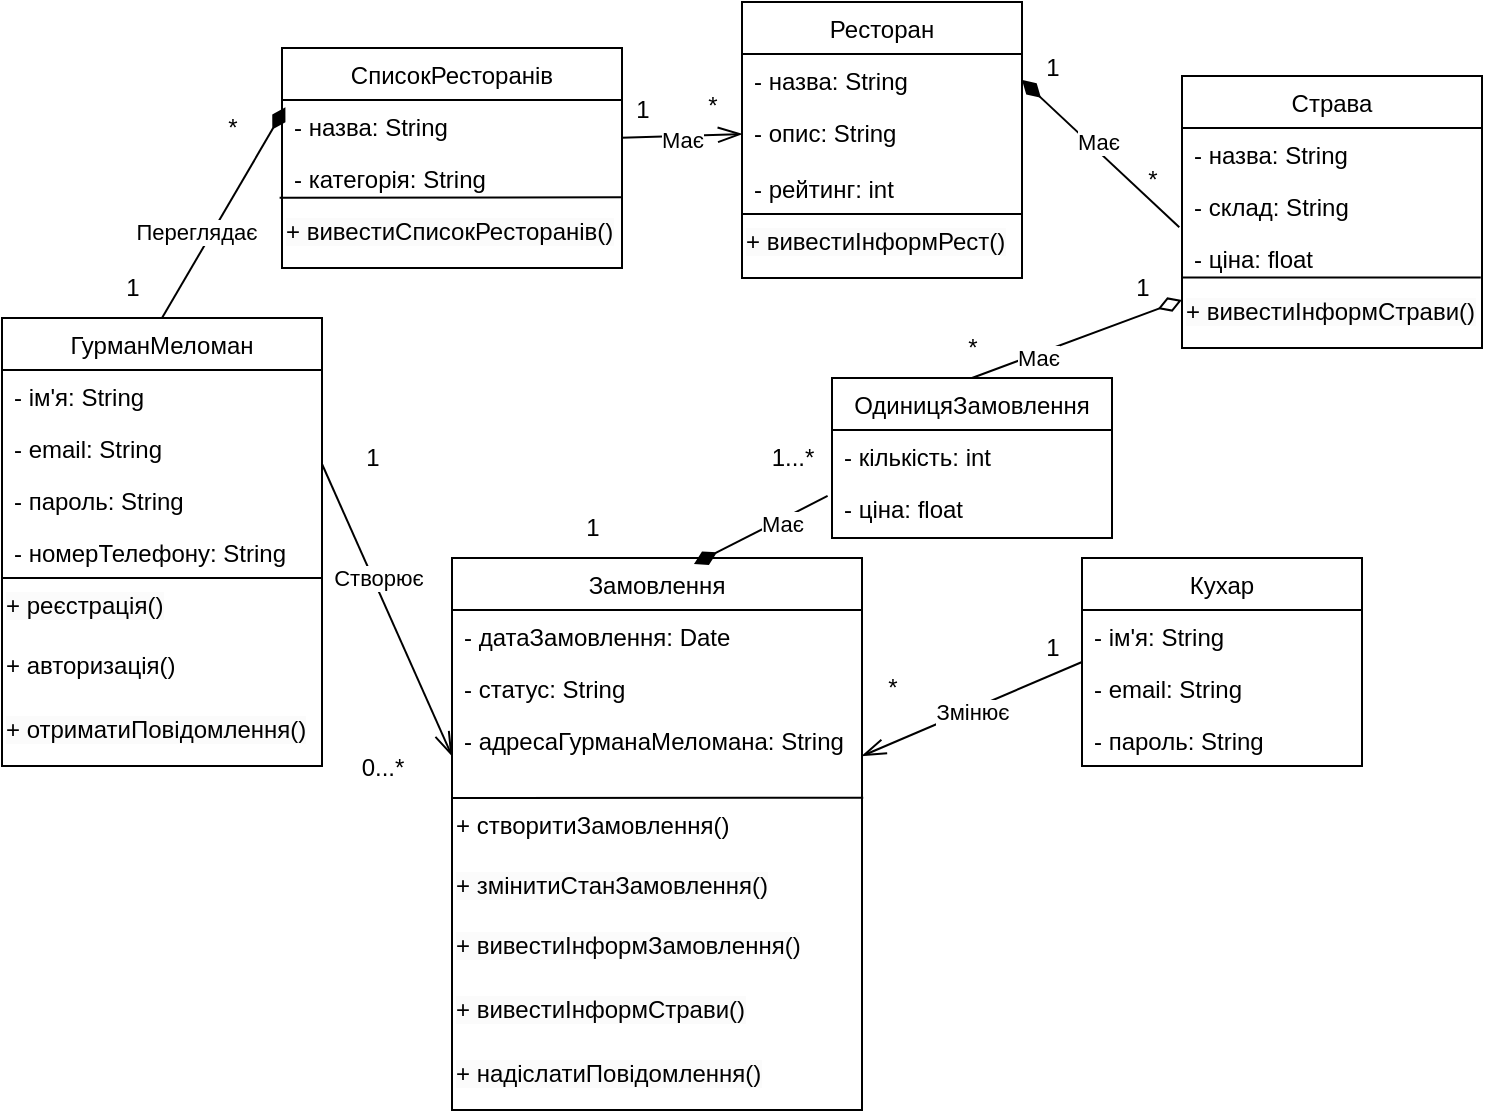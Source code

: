<?xml version="1.0" encoding="UTF-8"?>
<mxfile version="22.0.6" type="github">
  <diagram name="Page-1" id="BlsuVlVsbwXlEs-yFqhs">
    <mxGraphModel dx="1323" dy="1926" grid="1" gridSize="10" guides="1" tooltips="1" connect="1" arrows="1" fold="1" page="1" pageScale="1" pageWidth="827" pageHeight="1169" math="0" shadow="0">
      <root>
        <mxCell id="0" />
        <mxCell id="1" parent="0" />
        <mxCell id="Stn_KS0YkFecWgX_XbgV-3" value="ГурманМеломан" style="swimlane;fontStyle=0;childLayout=stackLayout;horizontal=1;startSize=26;fillColor=none;horizontalStack=0;resizeParent=1;resizeParentMax=0;resizeLast=0;collapsible=1;marginBottom=0;" parent="1" vertex="1">
          <mxGeometry x="10" y="-940" width="160" height="224" as="geometry" />
        </mxCell>
        <mxCell id="F0vPUy0X0zAKtHE-WmFd-4" value="- ім&#39;я: String" style="text;strokeColor=none;fillColor=none;align=left;verticalAlign=top;spacingLeft=4;spacingRight=4;overflow=hidden;rotatable=0;points=[[0,0.5],[1,0.5]];portConstraint=eastwest;" parent="Stn_KS0YkFecWgX_XbgV-3" vertex="1">
          <mxGeometry y="26" width="160" height="26" as="geometry" />
        </mxCell>
        <mxCell id="Stn_KS0YkFecWgX_XbgV-5" value="- email: String" style="text;strokeColor=none;fillColor=none;align=left;verticalAlign=top;spacingLeft=4;spacingRight=4;overflow=hidden;rotatable=0;points=[[0,0.5],[1,0.5]];portConstraint=eastwest;" parent="Stn_KS0YkFecWgX_XbgV-3" vertex="1">
          <mxGeometry y="52" width="160" height="26" as="geometry" />
        </mxCell>
        <mxCell id="Stn_KS0YkFecWgX_XbgV-7" value="- пароль: String" style="text;strokeColor=none;fillColor=none;align=left;verticalAlign=top;spacingLeft=4;spacingRight=4;overflow=hidden;rotatable=0;points=[[0,0.5],[1,0.5]];portConstraint=eastwest;" parent="Stn_KS0YkFecWgX_XbgV-3" vertex="1">
          <mxGeometry y="78" width="160" height="26" as="geometry" />
        </mxCell>
        <mxCell id="Stn_KS0YkFecWgX_XbgV-8" value="- номерТелефону: String" style="text;strokeColor=none;fillColor=none;align=left;verticalAlign=top;spacingLeft=4;spacingRight=4;overflow=hidden;rotatable=0;points=[[0,0.5],[1,0.5]];portConstraint=eastwest;perimeterSpacing=1;" parent="Stn_KS0YkFecWgX_XbgV-3" vertex="1">
          <mxGeometry y="104" width="160" height="26" as="geometry" />
        </mxCell>
        <mxCell id="F0vPUy0X0zAKtHE-WmFd-44" value="" style="endArrow=none;html=1;rounded=0;entryX=1;entryY=0;entryDx=0;entryDy=0;" parent="Stn_KS0YkFecWgX_XbgV-3" target="F0vPUy0X0zAKtHE-WmFd-42" edge="1">
          <mxGeometry width="50" height="50" relative="1" as="geometry">
            <mxPoint y="130" as="sourcePoint" />
            <mxPoint x="60" y="130" as="targetPoint" />
          </mxGeometry>
        </mxCell>
        <mxCell id="F0vPUy0X0zAKtHE-WmFd-42" value="&lt;span style=&quot;color: rgb(0, 0, 0); font-family: Helvetica; font-size: 12px; font-style: normal; font-variant-ligatures: normal; font-variant-caps: normal; font-weight: 400; letter-spacing: normal; orphans: 2; text-align: left; text-indent: 0px; text-transform: none; widows: 2; word-spacing: 0px; -webkit-text-stroke-width: 0px; background-color: rgb(251, 251, 251); text-decoration-thickness: initial; text-decoration-style: initial; text-decoration-color: initial; float: none; display: inline !important;&quot;&gt;+ реєстрація()&lt;/span&gt;" style="text;whiteSpace=wrap;html=1;" parent="Stn_KS0YkFecWgX_XbgV-3" vertex="1">
          <mxGeometry y="130" width="160" height="30" as="geometry" />
        </mxCell>
        <mxCell id="fWJmb63z4sWidatcw7Hr-1" value="+ авторизація()" style="text;whiteSpace=wrap;html=1;" vertex="1" parent="Stn_KS0YkFecWgX_XbgV-3">
          <mxGeometry y="160" width="160" height="32" as="geometry" />
        </mxCell>
        <mxCell id="F0vPUy0X0zAKtHE-WmFd-39" value="&lt;span style=&quot;color: rgb(0, 0, 0); font-family: Helvetica; font-size: 12px; font-style: normal; font-variant-ligatures: normal; font-variant-caps: normal; font-weight: 400; letter-spacing: normal; orphans: 2; text-align: left; text-indent: 0px; text-transform: none; widows: 2; word-spacing: 0px; -webkit-text-stroke-width: 0px; background-color: rgb(251, 251, 251); text-decoration-thickness: initial; text-decoration-style: initial; text-decoration-color: initial; float: none; display: inline !important;&quot;&gt;+ отриматиПовідомлення()&lt;/span&gt;" style="text;whiteSpace=wrap;html=1;" parent="Stn_KS0YkFecWgX_XbgV-3" vertex="1">
          <mxGeometry y="192" width="160" height="32" as="geometry" />
        </mxCell>
        <mxCell id="Stn_KS0YkFecWgX_XbgV-9" value="Кухар" style="swimlane;fontStyle=0;childLayout=stackLayout;horizontal=1;startSize=26;fillColor=none;horizontalStack=0;resizeParent=1;resizeParentMax=0;resizeLast=0;collapsible=1;marginBottom=0;" parent="1" vertex="1">
          <mxGeometry x="550" y="-820" width="140" height="104" as="geometry" />
        </mxCell>
        <mxCell id="Stn_KS0YkFecWgX_XbgV-10" value="- ім&#39;я: String" style="text;strokeColor=none;fillColor=none;align=left;verticalAlign=top;spacingLeft=4;spacingRight=4;overflow=hidden;rotatable=0;points=[[0,0.5],[1,0.5]];portConstraint=eastwest;" parent="Stn_KS0YkFecWgX_XbgV-9" vertex="1">
          <mxGeometry y="26" width="140" height="26" as="geometry" />
        </mxCell>
        <mxCell id="Stn_KS0YkFecWgX_XbgV-11" value="- email: String" style="text;strokeColor=none;fillColor=none;align=left;verticalAlign=top;spacingLeft=4;spacingRight=4;overflow=hidden;rotatable=0;points=[[0,0.5],[1,0.5]];portConstraint=eastwest;" parent="Stn_KS0YkFecWgX_XbgV-9" vertex="1">
          <mxGeometry y="52" width="140" height="26" as="geometry" />
        </mxCell>
        <mxCell id="Stn_KS0YkFecWgX_XbgV-12" value="- пароль: String" style="text;strokeColor=none;fillColor=none;align=left;verticalAlign=top;spacingLeft=4;spacingRight=4;overflow=hidden;rotatable=0;points=[[0,0.5],[1,0.5]];portConstraint=eastwest;" parent="Stn_KS0YkFecWgX_XbgV-9" vertex="1">
          <mxGeometry y="78" width="140" height="26" as="geometry" />
        </mxCell>
        <mxCell id="Stn_KS0YkFecWgX_XbgV-13" value="СписокРесторанів" style="swimlane;fontStyle=0;childLayout=stackLayout;horizontal=1;startSize=26;fillColor=none;horizontalStack=0;resizeParent=1;resizeParentMax=0;resizeLast=0;collapsible=1;marginBottom=0;" parent="1" vertex="1">
          <mxGeometry x="150" y="-1075" width="170" height="110" as="geometry" />
        </mxCell>
        <mxCell id="Stn_KS0YkFecWgX_XbgV-15" value="- назва: String" style="text;strokeColor=none;fillColor=none;align=left;verticalAlign=top;spacingLeft=4;spacingRight=4;overflow=hidden;rotatable=0;points=[[0,0.5],[1,0.5]];portConstraint=eastwest;" parent="Stn_KS0YkFecWgX_XbgV-13" vertex="1">
          <mxGeometry y="26" width="170" height="26" as="geometry" />
        </mxCell>
        <mxCell id="Stn_KS0YkFecWgX_XbgV-16" value="- категорія: String" style="text;strokeColor=none;fillColor=none;align=left;verticalAlign=top;spacingLeft=4;spacingRight=4;overflow=hidden;rotatable=0;points=[[0,0.5],[1,0.5]];portConstraint=eastwest;" parent="Stn_KS0YkFecWgX_XbgV-13" vertex="1">
          <mxGeometry y="52" width="170" height="26" as="geometry" />
        </mxCell>
        <mxCell id="F0vPUy0X0zAKtHE-WmFd-46" value="" style="endArrow=none;html=1;rounded=0;entryX=0.997;entryY=0.871;entryDx=0;entryDy=0;entryPerimeter=0;exitX=-0.007;exitY=-0.097;exitDx=0;exitDy=0;exitPerimeter=0;" parent="Stn_KS0YkFecWgX_XbgV-13" source="F0vPUy0X0zAKtHE-WmFd-33" target="Stn_KS0YkFecWgX_XbgV-16" edge="1">
          <mxGeometry width="50" height="50" relative="1" as="geometry">
            <mxPoint y="76.67" as="sourcePoint" />
            <mxPoint x="60" y="76.67" as="targetPoint" />
          </mxGeometry>
        </mxCell>
        <mxCell id="F0vPUy0X0zAKtHE-WmFd-33" value="&lt;span style=&quot;color: rgb(0, 0, 0); font-family: Helvetica; font-size: 12px; font-style: normal; font-variant-ligatures: normal; font-variant-caps: normal; font-weight: 400; letter-spacing: normal; orphans: 2; text-align: left; text-indent: 0px; text-transform: none; widows: 2; word-spacing: 0px; -webkit-text-stroke-width: 0px; background-color: rgb(251, 251, 251); text-decoration-thickness: initial; text-decoration-style: initial; text-decoration-color: initial; float: none; display: inline !important;&quot;&gt;+ вивестиСписокРесторанів()&lt;/span&gt;" style="text;whiteSpace=wrap;html=1;" parent="Stn_KS0YkFecWgX_XbgV-13" vertex="1">
          <mxGeometry y="78" width="170" height="32" as="geometry" />
        </mxCell>
        <mxCell id="F0vPUy0X0zAKtHE-WmFd-34" style="edgeStyle=orthogonalEdgeStyle;rounded=0;orthogonalLoop=1;jettySize=auto;html=1;exitX=0.5;exitY=1;exitDx=0;exitDy=0;" parent="Stn_KS0YkFecWgX_XbgV-13" source="F0vPUy0X0zAKtHE-WmFd-33" target="F0vPUy0X0zAKtHE-WmFd-33" edge="1">
          <mxGeometry relative="1" as="geometry" />
        </mxCell>
        <mxCell id="Stn_KS0YkFecWgX_XbgV-17" value="Ресторан" style="swimlane;fontStyle=0;childLayout=stackLayout;horizontal=1;startSize=26;fillColor=none;horizontalStack=0;resizeParent=1;resizeParentMax=0;resizeLast=0;collapsible=1;marginBottom=0;" parent="1" vertex="1">
          <mxGeometry x="380" y="-1098" width="140" height="138" as="geometry" />
        </mxCell>
        <mxCell id="Stn_KS0YkFecWgX_XbgV-18" value="- назва: String" style="text;strokeColor=none;fillColor=none;align=left;verticalAlign=top;spacingLeft=4;spacingRight=4;overflow=hidden;rotatable=0;points=[[0,0.5],[1,0.5]];portConstraint=eastwest;" parent="Stn_KS0YkFecWgX_XbgV-17" vertex="1">
          <mxGeometry y="26" width="140" height="26" as="geometry" />
        </mxCell>
        <mxCell id="Stn_KS0YkFecWgX_XbgV-20" value="- опис: String" style="text;strokeColor=none;fillColor=none;align=left;verticalAlign=top;spacingLeft=4;spacingRight=4;overflow=hidden;rotatable=0;points=[[0,0.5],[1,0.5]];portConstraint=eastwest;" parent="Stn_KS0YkFecWgX_XbgV-17" vertex="1">
          <mxGeometry y="52" width="140" height="28" as="geometry" />
        </mxCell>
        <mxCell id="Stn_KS0YkFecWgX_XbgV-21" value="- рейтинг: int" style="text;strokeColor=none;fillColor=none;align=left;verticalAlign=top;spacingLeft=4;spacingRight=4;overflow=hidden;rotatable=0;points=[[0,0.5],[1,0.5]];portConstraint=eastwest;" parent="Stn_KS0YkFecWgX_XbgV-17" vertex="1">
          <mxGeometry y="80" width="140" height="26" as="geometry" />
        </mxCell>
        <mxCell id="F0vPUy0X0zAKtHE-WmFd-43" value="" style="endArrow=none;html=1;rounded=0;entryX=1;entryY=0;entryDx=0;entryDy=0;" parent="Stn_KS0YkFecWgX_XbgV-17" target="F0vPUy0X0zAKtHE-WmFd-36" edge="1">
          <mxGeometry width="50" height="50" relative="1" as="geometry">
            <mxPoint y="106" as="sourcePoint" />
            <mxPoint x="60" y="106" as="targetPoint" />
          </mxGeometry>
        </mxCell>
        <mxCell id="F0vPUy0X0zAKtHE-WmFd-36" value="&lt;span style=&quot;color: rgb(0, 0, 0); font-family: Helvetica; font-size: 12px; font-style: normal; font-variant-ligatures: normal; font-variant-caps: normal; font-weight: 400; letter-spacing: normal; orphans: 2; text-align: left; text-indent: 0px; text-transform: none; widows: 2; word-spacing: 0px; -webkit-text-stroke-width: 0px; background-color: rgb(251, 251, 251); text-decoration-thickness: initial; text-decoration-style: initial; text-decoration-color: initial; float: none; display: inline !important;&quot;&gt;+ вивестиІнформРест()&lt;/span&gt;" style="text;whiteSpace=wrap;html=1;" parent="Stn_KS0YkFecWgX_XbgV-17" vertex="1">
          <mxGeometry y="106" width="140" height="32" as="geometry" />
        </mxCell>
        <mxCell id="Stn_KS0YkFecWgX_XbgV-23" value="Страва" style="swimlane;fontStyle=0;childLayout=stackLayout;horizontal=1;startSize=26;fillColor=none;horizontalStack=0;resizeParent=1;resizeParentMax=0;resizeLast=0;collapsible=1;marginBottom=0;" parent="1" vertex="1">
          <mxGeometry x="600" y="-1061" width="150" height="136" as="geometry" />
        </mxCell>
        <mxCell id="F0vPUy0X0zAKtHE-WmFd-6" value="- назва: String" style="text;strokeColor=none;fillColor=none;align=left;verticalAlign=top;spacingLeft=4;spacingRight=4;overflow=hidden;rotatable=0;points=[[0,0.5],[1,0.5]];portConstraint=eastwest;" parent="Stn_KS0YkFecWgX_XbgV-23" vertex="1">
          <mxGeometry y="26" width="150" height="26" as="geometry" />
        </mxCell>
        <mxCell id="Stn_KS0YkFecWgX_XbgV-26" value="- склад: String" style="text;strokeColor=none;fillColor=none;align=left;verticalAlign=top;spacingLeft=4;spacingRight=4;overflow=hidden;rotatable=0;points=[[0,0.5],[1,0.5]];portConstraint=eastwest;" parent="Stn_KS0YkFecWgX_XbgV-23" vertex="1">
          <mxGeometry y="52" width="150" height="26" as="geometry" />
        </mxCell>
        <mxCell id="Stn_KS0YkFecWgX_XbgV-27" value="- ціна: float" style="text;strokeColor=none;fillColor=none;align=left;verticalAlign=top;spacingLeft=4;spacingRight=4;overflow=hidden;rotatable=0;points=[[0,0.5],[1,0.5]];portConstraint=eastwest;" parent="Stn_KS0YkFecWgX_XbgV-23" vertex="1">
          <mxGeometry y="78" width="150" height="26" as="geometry" />
        </mxCell>
        <mxCell id="F0vPUy0X0zAKtHE-WmFd-47" value="" style="endArrow=none;html=1;rounded=0;entryX=0.996;entryY=0.876;entryDx=0;entryDy=0;entryPerimeter=0;exitX=0.003;exitY=0.876;exitDx=0;exitDy=0;exitPerimeter=0;" parent="Stn_KS0YkFecWgX_XbgV-23" source="Stn_KS0YkFecWgX_XbgV-27" target="Stn_KS0YkFecWgX_XbgV-27" edge="1">
          <mxGeometry width="50" height="50" relative="1" as="geometry">
            <mxPoint y="104" as="sourcePoint" />
            <mxPoint x="60" y="104" as="targetPoint" />
          </mxGeometry>
        </mxCell>
        <mxCell id="F0vPUy0X0zAKtHE-WmFd-37" value="&lt;span style=&quot;color: rgb(0, 0, 0); font-family: Helvetica; font-size: 12px; font-style: normal; font-variant-ligatures: normal; font-variant-caps: normal; font-weight: 400; letter-spacing: normal; orphans: 2; text-align: left; text-indent: 0px; text-transform: none; widows: 2; word-spacing: 0px; -webkit-text-stroke-width: 0px; background-color: rgb(251, 251, 251); text-decoration-thickness: initial; text-decoration-style: initial; text-decoration-color: initial; float: none; display: inline !important;&quot;&gt;+ вивестиІнформСтрави()&lt;/span&gt;" style="text;whiteSpace=wrap;html=1;" parent="Stn_KS0YkFecWgX_XbgV-23" vertex="1">
          <mxGeometry y="104" width="150" height="32" as="geometry" />
        </mxCell>
        <mxCell id="Stn_KS0YkFecWgX_XbgV-29" value="Замовлення" style="swimlane;fontStyle=0;childLayout=stackLayout;horizontal=1;startSize=26;fillColor=none;horizontalStack=0;resizeParent=1;resizeParentMax=0;resizeLast=0;collapsible=1;marginBottom=0;" parent="1" vertex="1">
          <mxGeometry x="235" y="-820" width="205" height="276" as="geometry" />
        </mxCell>
        <mxCell id="Stn_KS0YkFecWgX_XbgV-30" value="- датаЗамовлення: Date" style="text;strokeColor=none;fillColor=none;align=left;verticalAlign=top;spacingLeft=4;spacingRight=4;overflow=hidden;rotatable=0;points=[[0,0.5],[1,0.5]];portConstraint=eastwest;" parent="Stn_KS0YkFecWgX_XbgV-29" vertex="1">
          <mxGeometry y="26" width="205" height="26" as="geometry" />
        </mxCell>
        <mxCell id="Stn_KS0YkFecWgX_XbgV-31" value="- статус: String" style="text;strokeColor=none;fillColor=none;align=left;verticalAlign=top;spacingLeft=4;spacingRight=4;overflow=hidden;rotatable=0;points=[[0,0.5],[1,0.5]];portConstraint=eastwest;" parent="Stn_KS0YkFecWgX_XbgV-29" vertex="1">
          <mxGeometry y="52" width="205" height="26" as="geometry" />
        </mxCell>
        <mxCell id="Stn_KS0YkFecWgX_XbgV-32" value="- адресаГурманаМеломана: String" style="text;strokeColor=none;fillColor=none;align=left;verticalAlign=top;spacingLeft=4;spacingRight=4;overflow=hidden;rotatable=0;points=[[0,0.5],[1,0.5]];portConstraint=eastwest;" parent="Stn_KS0YkFecWgX_XbgV-29" vertex="1">
          <mxGeometry y="78" width="205" height="42" as="geometry" />
        </mxCell>
        <mxCell id="F0vPUy0X0zAKtHE-WmFd-45" value="" style="endArrow=none;html=1;rounded=0;entryX=1.003;entryY=0.998;entryDx=0;entryDy=0;entryPerimeter=0;" parent="Stn_KS0YkFecWgX_XbgV-29" edge="1" target="Stn_KS0YkFecWgX_XbgV-32">
          <mxGeometry width="50" height="50" relative="1" as="geometry">
            <mxPoint y="120" as="sourcePoint" />
            <mxPoint x="175" y="120" as="targetPoint" />
          </mxGeometry>
        </mxCell>
        <mxCell id="F0vPUy0X0zAKtHE-WmFd-27" value="+ створитиЗамовлення()" style="text;whiteSpace=wrap;html=1;" parent="Stn_KS0YkFecWgX_XbgV-29" vertex="1">
          <mxGeometry y="120" width="205" height="30" as="geometry" />
        </mxCell>
        <mxCell id="F0vPUy0X0zAKtHE-WmFd-32" value="&lt;span style=&quot;color: rgb(0, 0, 0); font-family: Helvetica; font-size: 12px; font-style: normal; font-variant-ligatures: normal; font-variant-caps: normal; font-weight: 400; letter-spacing: normal; orphans: 2; text-align: left; text-indent: 0px; text-transform: none; widows: 2; word-spacing: 0px; -webkit-text-stroke-width: 0px; background-color: rgb(251, 251, 251); text-decoration-thickness: initial; text-decoration-style: initial; text-decoration-color: initial; float: none; display: inline !important;&quot;&gt;+ змінитиСтанЗамовлення()&lt;/span&gt;" style="text;whiteSpace=wrap;html=1;" parent="Stn_KS0YkFecWgX_XbgV-29" vertex="1">
          <mxGeometry y="150" width="205" height="30" as="geometry" />
        </mxCell>
        <mxCell id="F0vPUy0X0zAKtHE-WmFd-38" value="&lt;span style=&quot;color: rgb(0, 0, 0); font-family: Helvetica; font-size: 12px; font-style: normal; font-variant-ligatures: normal; font-variant-caps: normal; font-weight: 400; letter-spacing: normal; orphans: 2; text-align: left; text-indent: 0px; text-transform: none; widows: 2; word-spacing: 0px; -webkit-text-stroke-width: 0px; background-color: rgb(251, 251, 251); text-decoration-thickness: initial; text-decoration-style: initial; text-decoration-color: initial; float: none; display: inline !important;&quot;&gt;+ вивестиІнформЗамовлення()&lt;/span&gt;" style="text;whiteSpace=wrap;html=1;" parent="Stn_KS0YkFecWgX_XbgV-29" vertex="1">
          <mxGeometry y="180" width="205" height="32" as="geometry" />
        </mxCell>
        <mxCell id="F0vPUy0X0zAKtHE-WmFd-40" value="&lt;span style=&quot;color: rgb(0, 0, 0); font-family: Helvetica; font-size: 12px; font-style: normal; font-variant-ligatures: normal; font-variant-caps: normal; font-weight: 400; letter-spacing: normal; orphans: 2; text-align: left; text-indent: 0px; text-transform: none; widows: 2; word-spacing: 0px; -webkit-text-stroke-width: 0px; background-color: rgb(251, 251, 251); text-decoration-thickness: initial; text-decoration-style: initial; text-decoration-color: initial; float: none; display: inline !important;&quot;&gt;+ вивестиІнформСтрави()&lt;/span&gt;" style="text;whiteSpace=wrap;html=1;" parent="Stn_KS0YkFecWgX_XbgV-29" vertex="1">
          <mxGeometry y="212" width="205" height="32" as="geometry" />
        </mxCell>
        <mxCell id="F0vPUy0X0zAKtHE-WmFd-41" value="&lt;span style=&quot;color: rgb(0, 0, 0); font-family: Helvetica; font-size: 12px; font-style: normal; font-variant-ligatures: normal; font-variant-caps: normal; font-weight: 400; letter-spacing: normal; orphans: 2; text-align: left; text-indent: 0px; text-transform: none; widows: 2; word-spacing: 0px; -webkit-text-stroke-width: 0px; background-color: rgb(251, 251, 251); text-decoration-thickness: initial; text-decoration-style: initial; text-decoration-color: initial; float: none; display: inline !important;&quot;&gt;+ надіслатиПовідомлення()&lt;/span&gt;" style="text;whiteSpace=wrap;html=1;" parent="Stn_KS0YkFecWgX_XbgV-29" vertex="1">
          <mxGeometry y="244" width="205" height="32" as="geometry" />
        </mxCell>
        <mxCell id="Stn_KS0YkFecWgX_XbgV-33" style="rounded=0;orthogonalLoop=1;jettySize=auto;html=1;exitX=0.998;exitY=0.727;exitDx=0;exitDy=0;endArrow=openThin;endFill=0;endSize=10;startArrow=none;startFill=0;entryX=0;entryY=0.5;entryDx=0;entryDy=0;exitPerimeter=0;" parent="1" source="Stn_KS0YkFecWgX_XbgV-15" target="Stn_KS0YkFecWgX_XbgV-20" edge="1">
          <mxGeometry relative="1" as="geometry">
            <mxPoint x="303" y="-1022" as="sourcePoint" />
            <mxPoint x="380" y="-979" as="targetPoint" />
          </mxGeometry>
        </mxCell>
        <mxCell id="F0vPUy0X0zAKtHE-WmFd-25" value="Має" style="edgeLabel;html=1;align=center;verticalAlign=middle;resizable=0;points=[];" parent="Stn_KS0YkFecWgX_XbgV-33" vertex="1" connectable="0">
          <mxGeometry x="-0.003" y="-2" relative="1" as="geometry">
            <mxPoint as="offset" />
          </mxGeometry>
        </mxCell>
        <mxCell id="Stn_KS0YkFecWgX_XbgV-34" style="rounded=0;orthogonalLoop=1;jettySize=auto;html=1;exitX=1;exitY=0.5;exitDx=0;exitDy=0;entryX=-0.009;entryY=-0.092;entryDx=0;entryDy=0;endSize=10;endArrow=none;endFill=0;startArrow=diamondThin;startFill=1;startSize=10;entryPerimeter=0;" parent="1" source="Stn_KS0YkFecWgX_XbgV-18" target="Stn_KS0YkFecWgX_XbgV-27" edge="1">
          <mxGeometry relative="1" as="geometry">
            <mxPoint x="600" y="-944" as="targetPoint" />
          </mxGeometry>
        </mxCell>
        <mxCell id="F0vPUy0X0zAKtHE-WmFd-30" value="Має" style="edgeLabel;html=1;align=center;verticalAlign=middle;resizable=0;points=[];" parent="Stn_KS0YkFecWgX_XbgV-34" vertex="1" connectable="0">
          <mxGeometry x="-0.103" y="3" relative="1" as="geometry">
            <mxPoint as="offset" />
          </mxGeometry>
        </mxCell>
        <mxCell id="Stn_KS0YkFecWgX_XbgV-35" style="rounded=0;orthogonalLoop=1;jettySize=auto;html=1;exitX=0;exitY=0.5;exitDx=0;exitDy=0;entryX=1;entryY=-0.192;entryDx=0;entryDy=0;entryPerimeter=0;startArrow=openThin;startFill=0;endArrow=none;endFill=0;endSize=10;startSize=10;" parent="1" source="Stn_KS0YkFecWgX_XbgV-32" target="Stn_KS0YkFecWgX_XbgV-7" edge="1">
          <mxGeometry relative="1" as="geometry" />
        </mxCell>
        <mxCell id="F0vPUy0X0zAKtHE-WmFd-24" value="Створює" style="edgeLabel;html=1;align=center;verticalAlign=middle;resizable=0;points=[];" parent="Stn_KS0YkFecWgX_XbgV-35" vertex="1" connectable="0">
          <mxGeometry x="0.217" y="-2" relative="1" as="geometry">
            <mxPoint as="offset" />
          </mxGeometry>
        </mxCell>
        <mxCell id="Stn_KS0YkFecWgX_XbgV-36" style="rounded=0;orthogonalLoop=1;jettySize=auto;html=1;exitX=0.5;exitY=0;exitDx=0;exitDy=0;endArrow=diamondThin;endFill=0;endSize=10;entryX=0;entryY=0.25;entryDx=0;entryDy=0;startArrow=none;startFill=0;startSize=10;" parent="1" source="Stn_KS0YkFecWgX_XbgV-37" target="F0vPUy0X0zAKtHE-WmFd-37" edge="1">
          <mxGeometry relative="1" as="geometry">
            <mxPoint x="671.68" y="-928.01" as="targetPoint" />
          </mxGeometry>
        </mxCell>
        <mxCell id="F0vPUy0X0zAKtHE-WmFd-29" value="Має" style="edgeLabel;html=1;align=center;verticalAlign=middle;resizable=0;points=[];" parent="Stn_KS0YkFecWgX_XbgV-36" vertex="1" connectable="0">
          <mxGeometry x="0.209" y="-2" relative="1" as="geometry">
            <mxPoint x="-31" y="11" as="offset" />
          </mxGeometry>
        </mxCell>
        <mxCell id="Stn_KS0YkFecWgX_XbgV-37" value="ОдиницяЗамовлення" style="swimlane;fontStyle=0;childLayout=stackLayout;horizontal=1;startSize=26;fillColor=none;horizontalStack=0;resizeParent=1;resizeParentMax=0;resizeLast=0;collapsible=1;marginBottom=0;" parent="1" vertex="1">
          <mxGeometry x="425" y="-910" width="140" height="80" as="geometry">
            <mxRectangle x="910" y="-884" width="160" height="30" as="alternateBounds" />
          </mxGeometry>
        </mxCell>
        <mxCell id="Stn_KS0YkFecWgX_XbgV-38" value="- кількість: int" style="text;strokeColor=none;fillColor=none;align=left;verticalAlign=top;spacingLeft=4;spacingRight=4;overflow=hidden;rotatable=0;points=[[0,0.5],[1,0.5]];portConstraint=eastwest;" parent="Stn_KS0YkFecWgX_XbgV-37" vertex="1">
          <mxGeometry y="26" width="140" height="26" as="geometry" />
        </mxCell>
        <mxCell id="Stn_KS0YkFecWgX_XbgV-39" value="- ціна: float" style="text;strokeColor=none;fillColor=none;align=left;verticalAlign=top;spacingLeft=4;spacingRight=4;overflow=hidden;rotatable=0;points=[[0,0.5],[1,0.5]];portConstraint=eastwest;" parent="Stn_KS0YkFecWgX_XbgV-37" vertex="1">
          <mxGeometry y="52" width="140" height="28" as="geometry" />
        </mxCell>
        <mxCell id="Stn_KS0YkFecWgX_XbgV-40" style="rounded=0;orthogonalLoop=1;jettySize=auto;html=1;entryX=0.59;entryY=0.011;entryDx=0;entryDy=0;entryPerimeter=0;endArrow=diamondThin;endFill=1;strokeWidth=1;endSize=10;startArrow=none;startFill=0;exitX=0.945;exitY=1.133;exitDx=0;exitDy=0;exitPerimeter=0;" parent="1" source="Stn_KS0YkFecWgX_XbgV-44" target="Stn_KS0YkFecWgX_XbgV-29" edge="1">
          <mxGeometry relative="1" as="geometry">
            <mxPoint x="420" y="-840" as="sourcePoint" />
          </mxGeometry>
        </mxCell>
        <mxCell id="F0vPUy0X0zAKtHE-WmFd-28" value="Має" style="edgeLabel;html=1;align=center;verticalAlign=middle;resizable=0;points=[];" parent="Stn_KS0YkFecWgX_XbgV-40" vertex="1" connectable="0">
          <mxGeometry x="-0.274" y="2" relative="1" as="geometry">
            <mxPoint as="offset" />
          </mxGeometry>
        </mxCell>
        <mxCell id="Stn_KS0YkFecWgX_XbgV-41" style="rounded=0;orthogonalLoop=1;jettySize=auto;html=1;exitX=1;exitY=0.5;exitDx=0;exitDy=0;entryX=0;entryY=0.5;entryDx=0;entryDy=0;startArrow=openThin;startFill=0;endSize=10;endArrow=none;endFill=0;targetPerimeterSpacing=10;startSize=10;" parent="1" source="Stn_KS0YkFecWgX_XbgV-32" target="Stn_KS0YkFecWgX_XbgV-9" edge="1">
          <mxGeometry relative="1" as="geometry" />
        </mxCell>
        <mxCell id="F0vPUy0X0zAKtHE-WmFd-26" value="Змінює" style="edgeLabel;html=1;align=center;verticalAlign=middle;resizable=0;points=[];" parent="Stn_KS0YkFecWgX_XbgV-41" vertex="1" connectable="0">
          <mxGeometry x="-0.003" y="-1" relative="1" as="geometry">
            <mxPoint as="offset" />
          </mxGeometry>
        </mxCell>
        <mxCell id="Stn_KS0YkFecWgX_XbgV-43" value="1" style="text;html=1;align=center;verticalAlign=middle;resizable=0;points=[];autosize=1;strokeColor=none;fillColor=none;" parent="1" vertex="1">
          <mxGeometry x="315" y="-1059" width="30" height="30" as="geometry" />
        </mxCell>
        <mxCell id="Stn_KS0YkFecWgX_XbgV-44" value="1...*" style="text;html=1;align=center;verticalAlign=middle;resizable=0;points=[];autosize=1;strokeColor=none;fillColor=none;" parent="1" vertex="1">
          <mxGeometry x="385" y="-885" width="40" height="30" as="geometry" />
        </mxCell>
        <mxCell id="Stn_KS0YkFecWgX_XbgV-45" value="1" style="text;html=1;align=center;verticalAlign=middle;resizable=0;points=[];autosize=1;strokeColor=none;fillColor=none;" parent="1" vertex="1">
          <mxGeometry x="180" y="-885" width="30" height="30" as="geometry" />
        </mxCell>
        <mxCell id="Stn_KS0YkFecWgX_XbgV-46" value="1" style="text;html=1;align=center;verticalAlign=middle;resizable=0;points=[];autosize=1;strokeColor=none;fillColor=none;" parent="1" vertex="1">
          <mxGeometry x="290" y="-850" width="30" height="30" as="geometry" />
        </mxCell>
        <mxCell id="Stn_KS0YkFecWgX_XbgV-47" value="1" style="text;html=1;align=center;verticalAlign=middle;resizable=0;points=[];autosize=1;strokeColor=none;fillColor=none;" parent="1" vertex="1">
          <mxGeometry x="520" y="-790" width="30" height="30" as="geometry" />
        </mxCell>
        <mxCell id="Stn_KS0YkFecWgX_XbgV-48" value="*" style="text;html=1;align=center;verticalAlign=middle;resizable=0;points=[];autosize=1;strokeColor=none;fillColor=none;" parent="1" vertex="1">
          <mxGeometry x="440" y="-770" width="30" height="30" as="geometry" />
        </mxCell>
        <mxCell id="Stn_KS0YkFecWgX_XbgV-50" value="1" style="text;html=1;align=center;verticalAlign=middle;resizable=0;points=[];autosize=1;strokeColor=none;fillColor=none;" parent="1" vertex="1">
          <mxGeometry x="565" y="-970" width="30" height="30" as="geometry" />
        </mxCell>
        <mxCell id="Stn_KS0YkFecWgX_XbgV-51" value="1" style="text;html=1;align=center;verticalAlign=middle;resizable=0;points=[];autosize=1;strokeColor=none;fillColor=none;" parent="1" vertex="1">
          <mxGeometry x="520" y="-1080" width="30" height="30" as="geometry" />
        </mxCell>
        <mxCell id="F0vPUy0X0zAKtHE-WmFd-1" style="rounded=0;orthogonalLoop=1;jettySize=auto;html=1;exitX=0.5;exitY=0;exitDx=0;exitDy=0;entryX=0.01;entryY=0.138;entryDx=0;entryDy=0;entryPerimeter=0;endArrow=diamondThin;endFill=1;endSize=10;" parent="1" source="Stn_KS0YkFecWgX_XbgV-3" target="Stn_KS0YkFecWgX_XbgV-15" edge="1">
          <mxGeometry relative="1" as="geometry" />
        </mxCell>
        <mxCell id="F0vPUy0X0zAKtHE-WmFd-21" value="Переглядає" style="edgeLabel;html=1;align=center;verticalAlign=middle;resizable=0;points=[];" parent="F0vPUy0X0zAKtHE-WmFd-1" vertex="1" connectable="0">
          <mxGeometry x="-0.208" y="4" relative="1" as="geometry">
            <mxPoint x="-4" y="1" as="offset" />
          </mxGeometry>
        </mxCell>
        <mxCell id="F0vPUy0X0zAKtHE-WmFd-2" value="1" style="text;html=1;align=center;verticalAlign=middle;resizable=0;points=[];autosize=1;strokeColor=none;fillColor=none;" parent="1" vertex="1">
          <mxGeometry x="60" y="-970" width="30" height="30" as="geometry" />
        </mxCell>
        <mxCell id="F0vPUy0X0zAKtHE-WmFd-3" value="*" style="text;html=1;align=center;verticalAlign=middle;resizable=0;points=[];autosize=1;strokeColor=none;fillColor=none;" parent="1" vertex="1">
          <mxGeometry x="110" y="-1050" width="30" height="30" as="geometry" />
        </mxCell>
        <mxCell id="F0vPUy0X0zAKtHE-WmFd-5" value="*" style="text;html=1;align=center;verticalAlign=middle;resizable=0;points=[];autosize=1;strokeColor=none;fillColor=none;" parent="1" vertex="1">
          <mxGeometry x="350" y="-1061" width="30" height="30" as="geometry" />
        </mxCell>
        <mxCell id="F0vPUy0X0zAKtHE-WmFd-7" value="*" style="text;html=1;align=center;verticalAlign=middle;resizable=0;points=[];autosize=1;strokeColor=none;fillColor=none;" parent="1" vertex="1">
          <mxGeometry x="570" y="-1024" width="30" height="30" as="geometry" />
        </mxCell>
        <mxCell id="F0vPUy0X0zAKtHE-WmFd-8" value="*" style="text;html=1;align=center;verticalAlign=middle;resizable=0;points=[];autosize=1;strokeColor=none;fillColor=none;" parent="1" vertex="1">
          <mxGeometry x="480" y="-940" width="30" height="30" as="geometry" />
        </mxCell>
        <mxCell id="F0vPUy0X0zAKtHE-WmFd-9" value="0...*" style="text;html=1;align=center;verticalAlign=middle;resizable=0;points=[];autosize=1;strokeColor=none;fillColor=none;" parent="1" vertex="1">
          <mxGeometry x="180" y="-730" width="40" height="30" as="geometry" />
        </mxCell>
      </root>
    </mxGraphModel>
  </diagram>
</mxfile>
